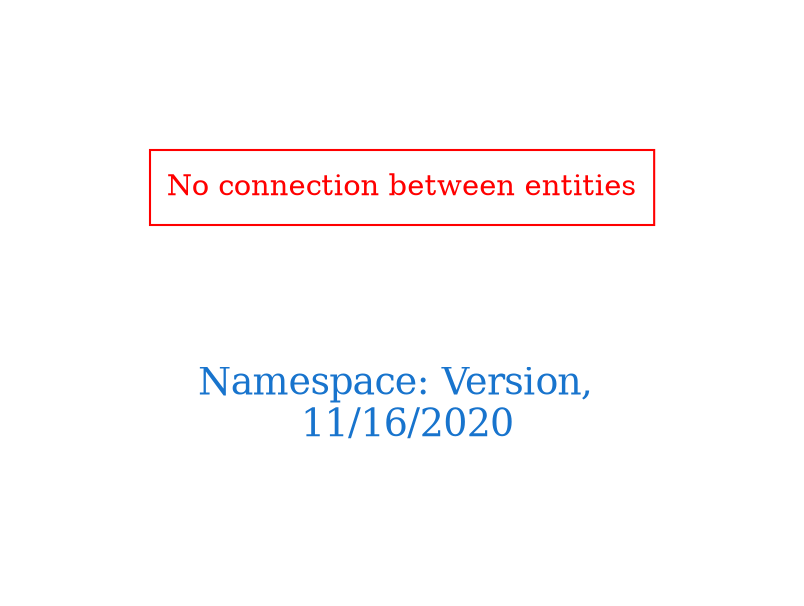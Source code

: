 digraph OGIT_ontology {
 graph [ rankdir= LR,pad=1 
fontsize = 18,
fontcolor= dodgerblue3,label = "\n\n\nNamespace: Version, \n 11/16/2020"];
node[shape=polygon];
edge [  color="gray81"];

"No connection between entities" [fontcolor = "red",color="red", shape="polygon"]
}
